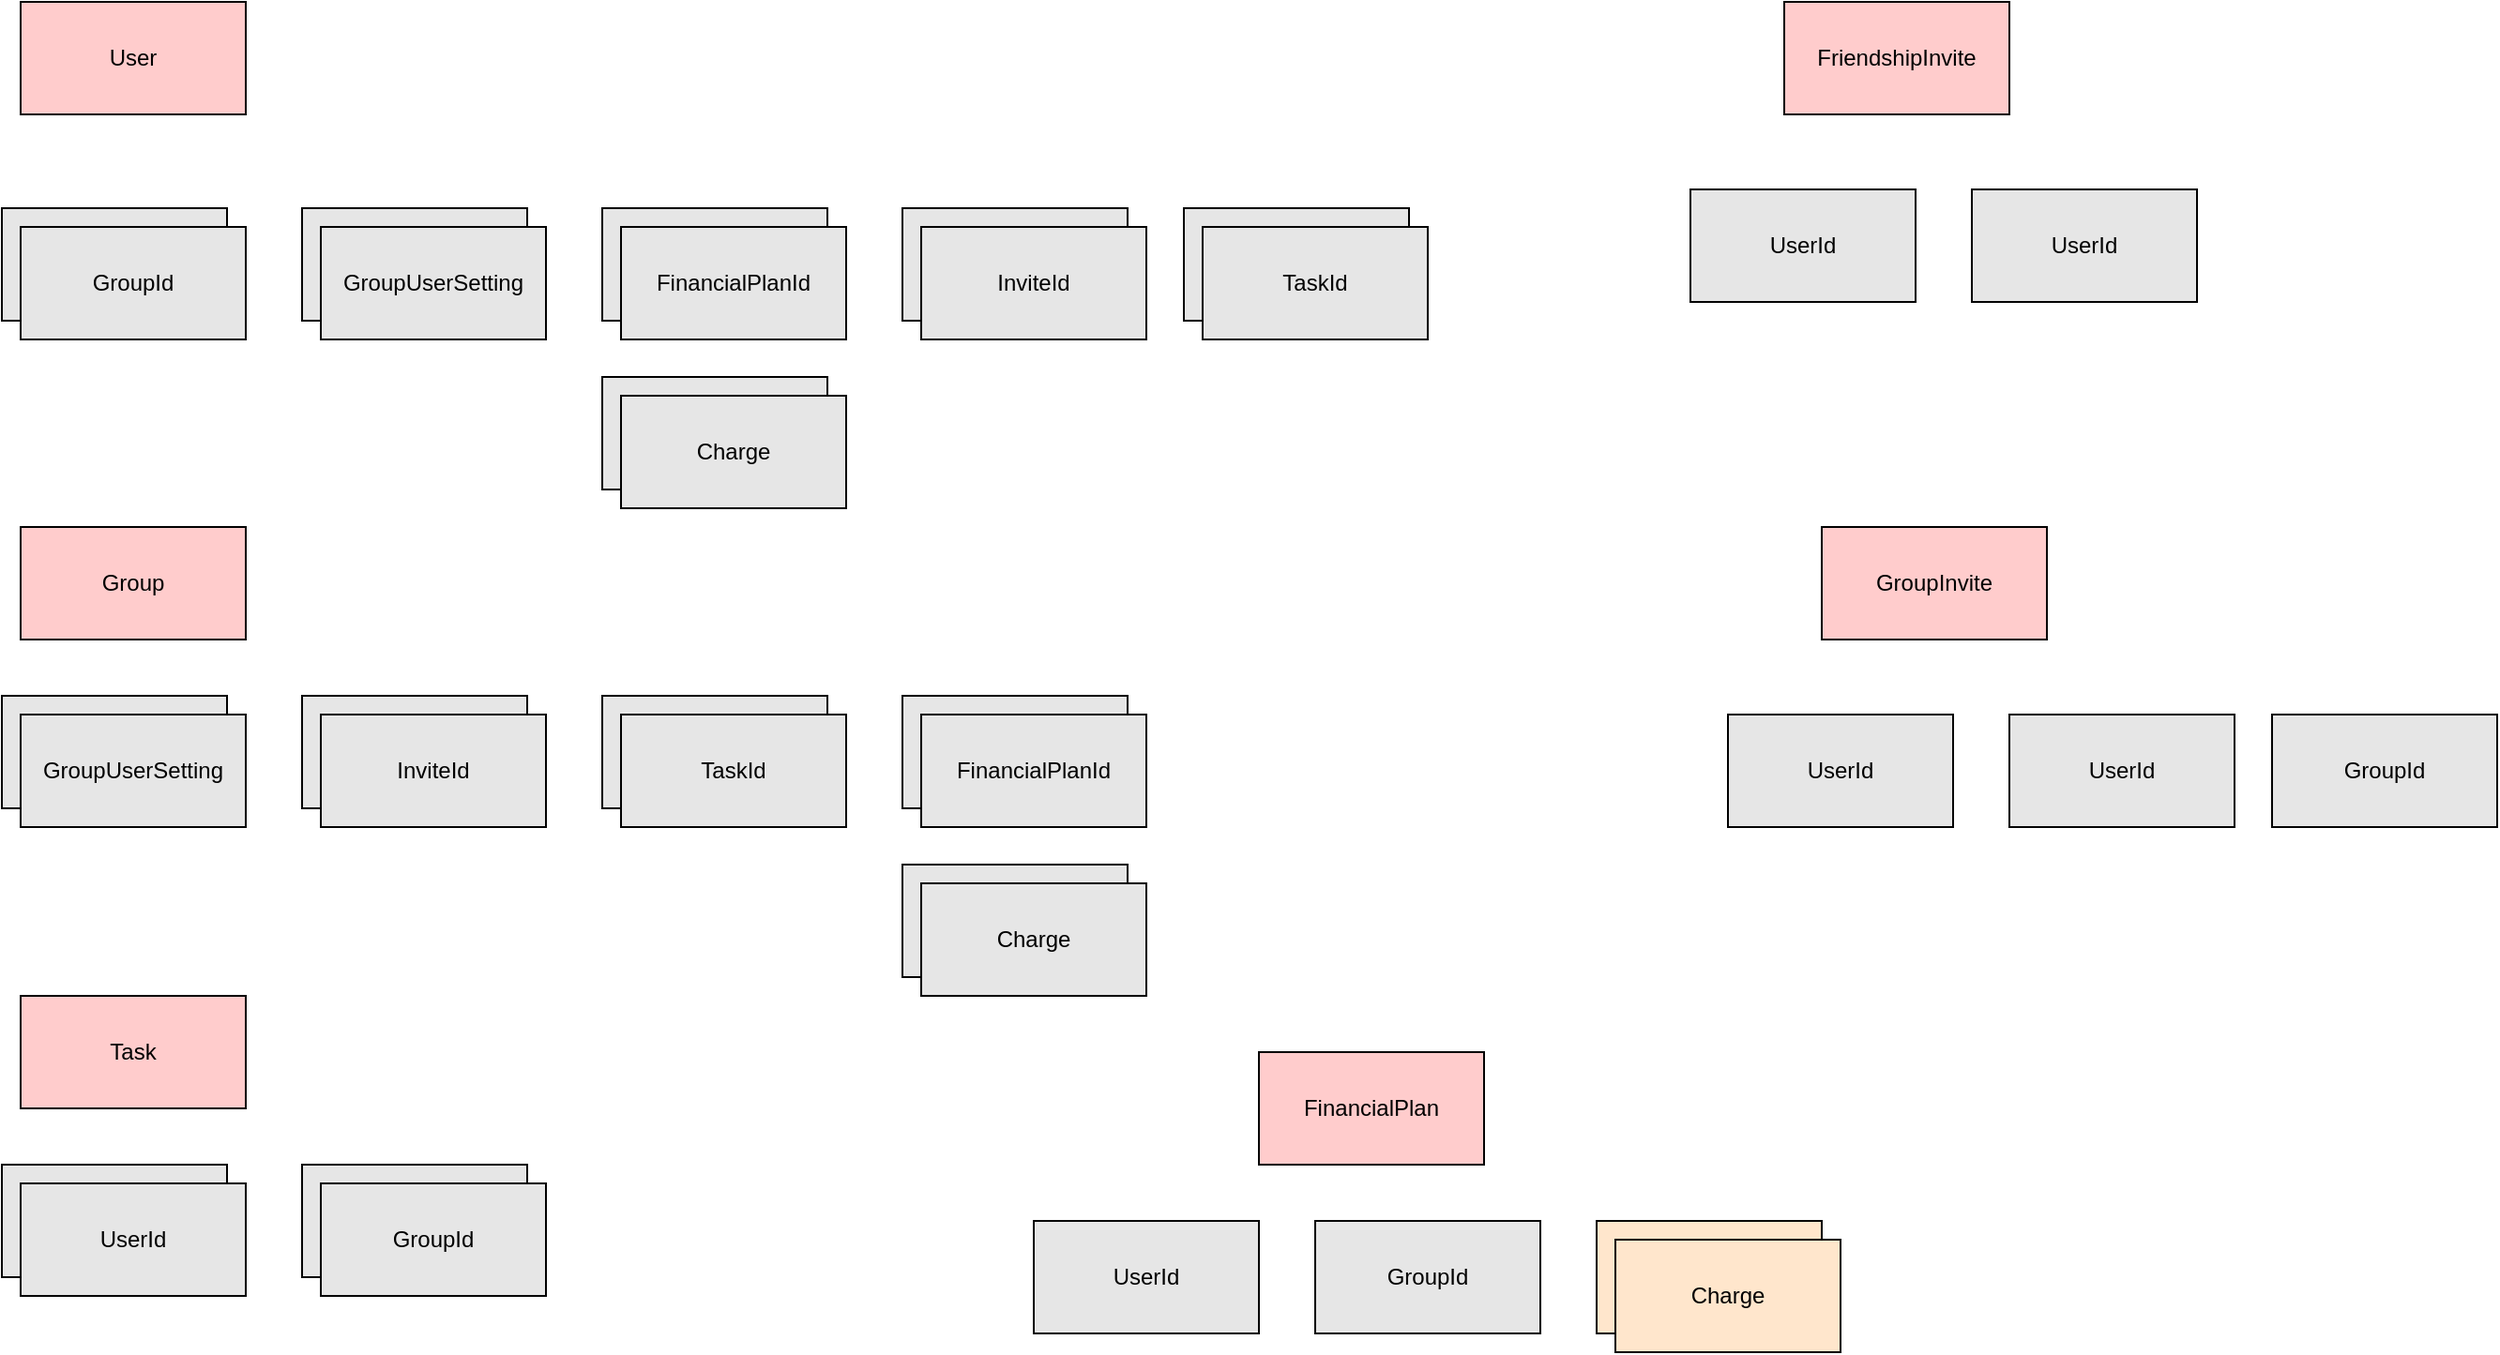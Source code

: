 <mxfile version="24.2.3" type="device">
  <diagram name="Страница — 1" id="ggz472XIMfro6J7dy30p">
    <mxGraphModel dx="2074" dy="1142" grid="1" gridSize="10" guides="1" tooltips="1" connect="1" arrows="1" fold="1" page="1" pageScale="1" pageWidth="1600" pageHeight="900" math="0" shadow="0">
      <root>
        <object label="" id="0">
          <mxCell />
        </object>
        <mxCell id="1" parent="0" />
        <mxCell id="CEmS7PbgnwwKZPrrBx78-1" value="User" style="rounded=0;whiteSpace=wrap;html=1;fillColor=#FFCCCC;" vertex="1" parent="1">
          <mxGeometry x="40" y="40" width="120" height="60" as="geometry" />
        </mxCell>
        <mxCell id="CEmS7PbgnwwKZPrrBx78-2" value="GroupId" style="rounded=0;whiteSpace=wrap;html=1;fillStyle=auto;fillColor=#E6E6E6;" vertex="1" parent="1">
          <mxGeometry x="30" y="150" width="120" height="60" as="geometry" />
        </mxCell>
        <mxCell id="CEmS7PbgnwwKZPrrBx78-3" value="UserId" style="rounded=0;whiteSpace=wrap;html=1;fillColor=#E6E6E6;" vertex="1" parent="1">
          <mxGeometry x="190" y="150" width="120" height="60" as="geometry" />
        </mxCell>
        <mxCell id="CEmS7PbgnwwKZPrrBx78-4" value="FinancialPlanId" style="rounded=0;whiteSpace=wrap;html=1;fillColor=#E6E6E6;" vertex="1" parent="1">
          <mxGeometry x="350" y="150" width="120" height="60" as="geometry" />
        </mxCell>
        <mxCell id="CEmS7PbgnwwKZPrrBx78-5" value="Invite" style="rounded=0;whiteSpace=wrap;html=1;fillColor=#E6E6E6;" vertex="1" parent="1">
          <mxGeometry x="510" y="150" width="120" height="60" as="geometry" />
        </mxCell>
        <mxCell id="CEmS7PbgnwwKZPrrBx78-6" value="Task" style="rounded=0;whiteSpace=wrap;html=1;fillColor=#E6E6E6;" vertex="1" parent="1">
          <mxGeometry x="660" y="150" width="120" height="60" as="geometry" />
        </mxCell>
        <mxCell id="CEmS7PbgnwwKZPrrBx78-7" value="GroupId" style="rounded=0;whiteSpace=wrap;html=1;fillStyle=auto;fillColor=#E6E6E6;" vertex="1" parent="1">
          <mxGeometry x="40" y="160" width="120" height="60" as="geometry" />
        </mxCell>
        <mxCell id="CEmS7PbgnwwKZPrrBx78-8" value="GroupUserSetting" style="rounded=0;whiteSpace=wrap;html=1;fillColor=#E6E6E6;" vertex="1" parent="1">
          <mxGeometry x="200" y="160" width="120" height="60" as="geometry" />
        </mxCell>
        <mxCell id="CEmS7PbgnwwKZPrrBx78-9" value="FinancialPlanId" style="rounded=0;whiteSpace=wrap;html=1;fillColor=#E6E6E6;" vertex="1" parent="1">
          <mxGeometry x="360" y="160" width="120" height="60" as="geometry" />
        </mxCell>
        <mxCell id="CEmS7PbgnwwKZPrrBx78-10" value="InviteId" style="rounded=0;whiteSpace=wrap;html=1;fillColor=#E6E6E6;" vertex="1" parent="1">
          <mxGeometry x="520" y="160" width="120" height="60" as="geometry" />
        </mxCell>
        <mxCell id="CEmS7PbgnwwKZPrrBx78-11" value="TaskId" style="rounded=0;whiteSpace=wrap;html=1;fillColor=#E6E6E6;" vertex="1" parent="1">
          <mxGeometry x="670" y="160" width="120" height="60" as="geometry" />
        </mxCell>
        <mxCell id="CEmS7PbgnwwKZPrrBx78-12" value="Group" style="rounded=0;whiteSpace=wrap;html=1;fillColor=#FFCCCC;" vertex="1" parent="1">
          <mxGeometry x="40" y="320" width="120" height="60" as="geometry" />
        </mxCell>
        <mxCell id="CEmS7PbgnwwKZPrrBx78-14" value="Invite" style="rounded=0;whiteSpace=wrap;html=1;fillColor=#E6E6E6;" vertex="1" parent="1">
          <mxGeometry x="190" y="410" width="120" height="60" as="geometry" />
        </mxCell>
        <mxCell id="CEmS7PbgnwwKZPrrBx78-15" value="Task" style="rounded=0;whiteSpace=wrap;html=1;fillColor=#E6E6E6;" vertex="1" parent="1">
          <mxGeometry x="350" y="410" width="120" height="60" as="geometry" />
        </mxCell>
        <mxCell id="CEmS7PbgnwwKZPrrBx78-18" value="Charge" style="rounded=0;whiteSpace=wrap;html=1;fillColor=#E6E6E6;" vertex="1" parent="1">
          <mxGeometry x="350" y="240" width="120" height="60" as="geometry" />
        </mxCell>
        <mxCell id="CEmS7PbgnwwKZPrrBx78-19" value="Charge" style="rounded=0;whiteSpace=wrap;html=1;fillColor=#E6E6E6;" vertex="1" parent="1">
          <mxGeometry x="360" y="250" width="120" height="60" as="geometry" />
        </mxCell>
        <mxCell id="CEmS7PbgnwwKZPrrBx78-20" value="FinancialPlanId" style="rounded=0;whiteSpace=wrap;html=1;fillColor=#E6E6E6;" vertex="1" parent="1">
          <mxGeometry x="510" y="410" width="120" height="60" as="geometry" />
        </mxCell>
        <mxCell id="CEmS7PbgnwwKZPrrBx78-21" value="FinancialPlanId" style="rounded=0;whiteSpace=wrap;html=1;fillColor=#E6E6E6;" vertex="1" parent="1">
          <mxGeometry x="520" y="420" width="120" height="60" as="geometry" />
        </mxCell>
        <mxCell id="CEmS7PbgnwwKZPrrBx78-22" value="Charge" style="rounded=0;whiteSpace=wrap;html=1;fillColor=#E6E6E6;" vertex="1" parent="1">
          <mxGeometry x="510" y="500" width="120" height="60" as="geometry" />
        </mxCell>
        <mxCell id="CEmS7PbgnwwKZPrrBx78-23" value="Charge" style="rounded=0;whiteSpace=wrap;html=1;fillColor=#E6E6E6;" vertex="1" parent="1">
          <mxGeometry x="520" y="510" width="120" height="60" as="geometry" />
        </mxCell>
        <mxCell id="CEmS7PbgnwwKZPrrBx78-24" value="TaskId" style="rounded=0;whiteSpace=wrap;html=1;fillColor=#E6E6E6;" vertex="1" parent="1">
          <mxGeometry x="360" y="420" width="120" height="60" as="geometry" />
        </mxCell>
        <mxCell id="CEmS7PbgnwwKZPrrBx78-25" value="InviteId" style="rounded=0;whiteSpace=wrap;html=1;fillColor=#E6E6E6;" vertex="1" parent="1">
          <mxGeometry x="200" y="420" width="120" height="60" as="geometry" />
        </mxCell>
        <mxCell id="CEmS7PbgnwwKZPrrBx78-28" value="Task" style="rounded=0;whiteSpace=wrap;html=1;fillColor=#FFCCCC;" vertex="1" parent="1">
          <mxGeometry x="40" y="570" width="120" height="60" as="geometry" />
        </mxCell>
        <mxCell id="CEmS7PbgnwwKZPrrBx78-29" value="UserId" style="rounded=0;whiteSpace=wrap;html=1;fillColor=#E6E6E6;" vertex="1" parent="1">
          <mxGeometry x="30" y="660" width="120" height="60" as="geometry" />
        </mxCell>
        <mxCell id="CEmS7PbgnwwKZPrrBx78-30" value="GroupId" style="rounded=0;whiteSpace=wrap;html=1;fillColor=#E6E6E6;" vertex="1" parent="1">
          <mxGeometry x="190" y="660" width="120" height="60" as="geometry" />
        </mxCell>
        <mxCell id="CEmS7PbgnwwKZPrrBx78-33" value="UserId" style="rounded=0;whiteSpace=wrap;html=1;fillColor=#E6E6E6;" vertex="1" parent="1">
          <mxGeometry x="30" y="410" width="120" height="60" as="geometry" />
        </mxCell>
        <mxCell id="CEmS7PbgnwwKZPrrBx78-34" value="GroupUserSetting" style="rounded=0;whiteSpace=wrap;html=1;fillColor=#E6E6E6;" vertex="1" parent="1">
          <mxGeometry x="40" y="420" width="120" height="60" as="geometry" />
        </mxCell>
        <mxCell id="CEmS7PbgnwwKZPrrBx78-35" value="UserId" style="rounded=0;whiteSpace=wrap;html=1;fillColor=#E6E6E6;" vertex="1" parent="1">
          <mxGeometry x="40" y="670" width="120" height="60" as="geometry" />
        </mxCell>
        <mxCell id="CEmS7PbgnwwKZPrrBx78-36" value="GroupId" style="rounded=0;whiteSpace=wrap;html=1;fillColor=#E6E6E6;" vertex="1" parent="1">
          <mxGeometry x="200" y="670" width="120" height="60" as="geometry" />
        </mxCell>
        <mxCell id="CEmS7PbgnwwKZPrrBx78-39" value="FriendshipInvite" style="rounded=0;whiteSpace=wrap;html=1;fillColor=#FFCCCC;" vertex="1" parent="1">
          <mxGeometry x="980" y="40" width="120" height="60" as="geometry" />
        </mxCell>
        <mxCell id="CEmS7PbgnwwKZPrrBx78-40" value="UserId" style="rounded=0;whiteSpace=wrap;html=1;fillColor=#E6E6E6;" vertex="1" parent="1">
          <mxGeometry x="930" y="140" width="120" height="60" as="geometry" />
        </mxCell>
        <mxCell id="CEmS7PbgnwwKZPrrBx78-41" value="UserId" style="rounded=0;whiteSpace=wrap;html=1;fillColor=#E6E6E6;" vertex="1" parent="1">
          <mxGeometry x="1080" y="140" width="120" height="60" as="geometry" />
        </mxCell>
        <mxCell id="CEmS7PbgnwwKZPrrBx78-43" value="GroupInvite" style="rounded=0;whiteSpace=wrap;html=1;fillColor=#FFCCCC;" vertex="1" parent="1">
          <mxGeometry x="1000" y="320" width="120" height="60" as="geometry" />
        </mxCell>
        <mxCell id="CEmS7PbgnwwKZPrrBx78-44" value="UserId" style="rounded=0;whiteSpace=wrap;html=1;fillColor=#E6E6E6;" vertex="1" parent="1">
          <mxGeometry x="950" y="420" width="120" height="60" as="geometry" />
        </mxCell>
        <mxCell id="CEmS7PbgnwwKZPrrBx78-45" value="UserId" style="rounded=0;whiteSpace=wrap;html=1;fillColor=#E6E6E6;" vertex="1" parent="1">
          <mxGeometry x="1100" y="420" width="120" height="60" as="geometry" />
        </mxCell>
        <mxCell id="CEmS7PbgnwwKZPrrBx78-46" value="GroupId" style="rounded=0;whiteSpace=wrap;html=1;fillStyle=auto;fillColor=#E6E6E6;" vertex="1" parent="1">
          <mxGeometry x="1240" y="420" width="120" height="60" as="geometry" />
        </mxCell>
        <mxCell id="CEmS7PbgnwwKZPrrBx78-47" value="FinancialPlan" style="rounded=0;whiteSpace=wrap;html=1;fillColor=#FFCCCC;" vertex="1" parent="1">
          <mxGeometry x="700" y="600" width="120" height="60" as="geometry" />
        </mxCell>
        <mxCell id="CEmS7PbgnwwKZPrrBx78-48" value="UserId" style="rounded=0;whiteSpace=wrap;html=1;fillColor=#E6E6E6;" vertex="1" parent="1">
          <mxGeometry x="580" y="690" width="120" height="60" as="geometry" />
        </mxCell>
        <mxCell id="CEmS7PbgnwwKZPrrBx78-49" value="GroupId" style="rounded=0;whiteSpace=wrap;html=1;fillColor=#E6E6E6;" vertex="1" parent="1">
          <mxGeometry x="730" y="690" width="120" height="60" as="geometry" />
        </mxCell>
        <mxCell id="CEmS7PbgnwwKZPrrBx78-50" value="Charge" style="rounded=0;whiteSpace=wrap;html=1;fillColor=#FFE6CC;" vertex="1" parent="1">
          <mxGeometry x="880" y="690" width="120" height="60" as="geometry" />
        </mxCell>
        <mxCell id="CEmS7PbgnwwKZPrrBx78-51" value="Charge" style="rounded=0;whiteSpace=wrap;html=1;fillColor=#FFE6CC;" vertex="1" parent="1">
          <mxGeometry x="890" y="700" width="120" height="60" as="geometry" />
        </mxCell>
      </root>
    </mxGraphModel>
  </diagram>
</mxfile>
